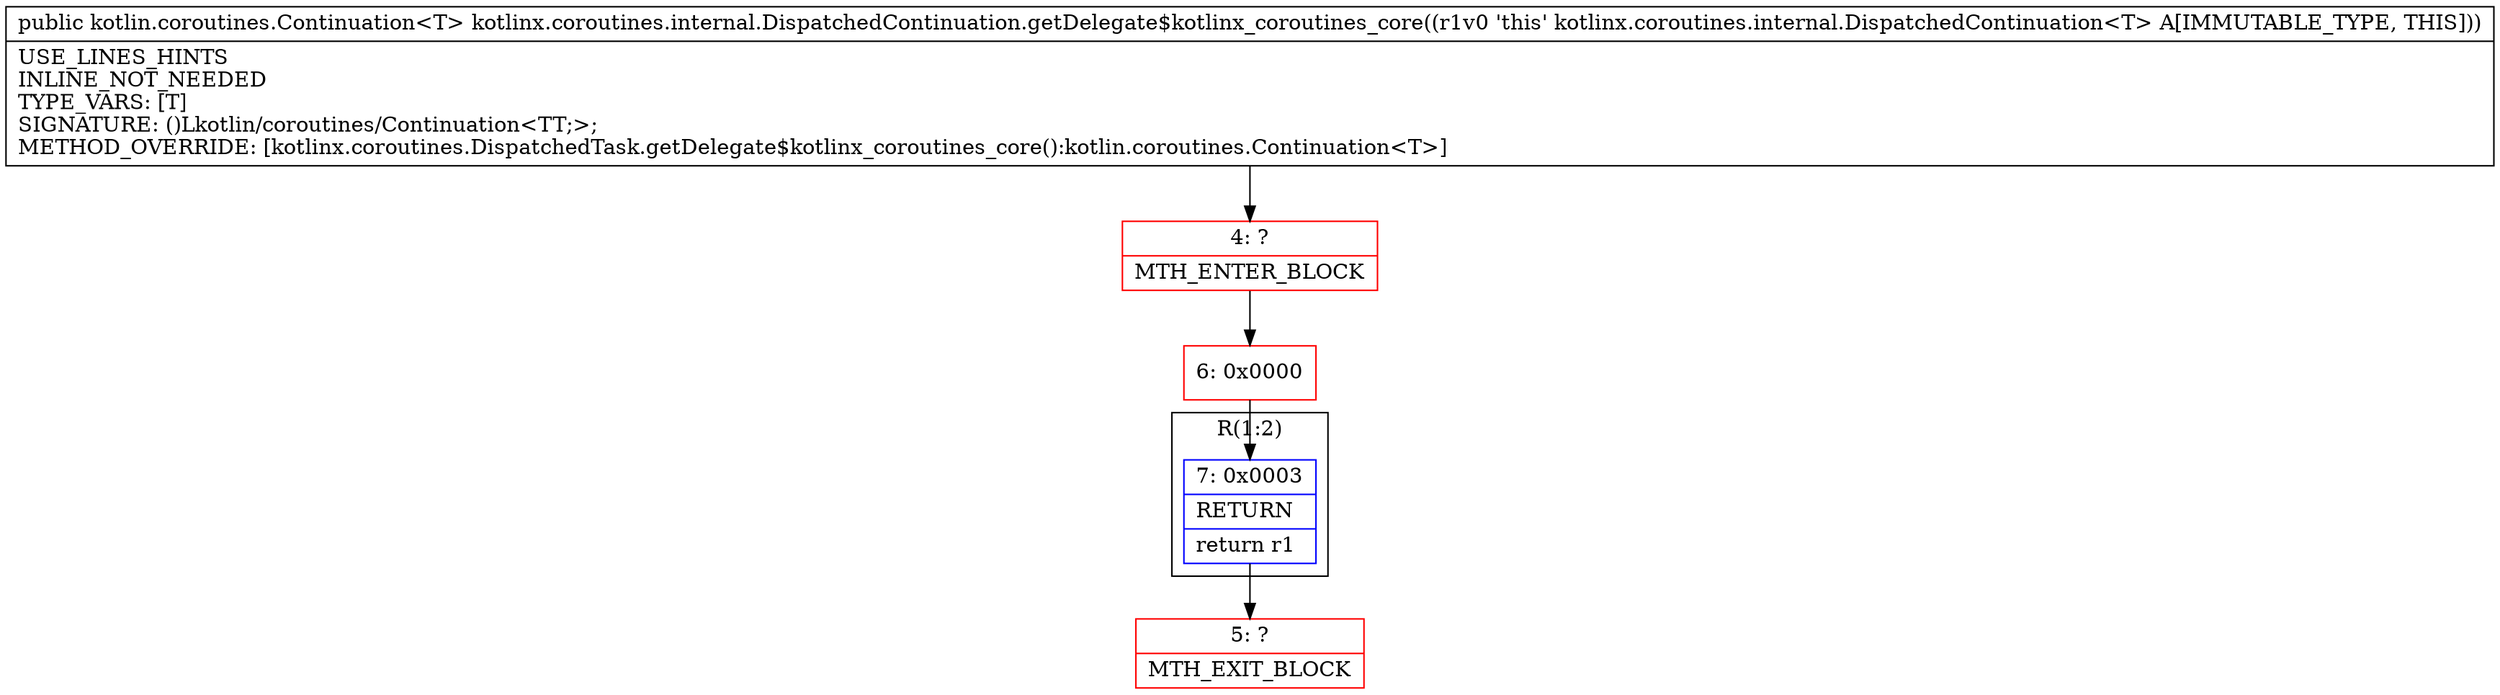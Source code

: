 digraph "CFG forkotlinx.coroutines.internal.DispatchedContinuation.getDelegate$kotlinx_coroutines_core()Lkotlin\/coroutines\/Continuation;" {
subgraph cluster_Region_2080413651 {
label = "R(1:2)";
node [shape=record,color=blue];
Node_7 [shape=record,label="{7\:\ 0x0003|RETURN\l|return r1\l}"];
}
Node_4 [shape=record,color=red,label="{4\:\ ?|MTH_ENTER_BLOCK\l}"];
Node_6 [shape=record,color=red,label="{6\:\ 0x0000}"];
Node_5 [shape=record,color=red,label="{5\:\ ?|MTH_EXIT_BLOCK\l}"];
MethodNode[shape=record,label="{public kotlin.coroutines.Continuation\<T\> kotlinx.coroutines.internal.DispatchedContinuation.getDelegate$kotlinx_coroutines_core((r1v0 'this' kotlinx.coroutines.internal.DispatchedContinuation\<T\> A[IMMUTABLE_TYPE, THIS]))  | USE_LINES_HINTS\lINLINE_NOT_NEEDED\lTYPE_VARS: [T]\lSIGNATURE: ()Lkotlin\/coroutines\/Continuation\<TT;\>;\lMETHOD_OVERRIDE: [kotlinx.coroutines.DispatchedTask.getDelegate$kotlinx_coroutines_core():kotlin.coroutines.Continuation\<T\>]\l}"];
MethodNode -> Node_4;Node_7 -> Node_5;
Node_4 -> Node_6;
Node_6 -> Node_7;
}

